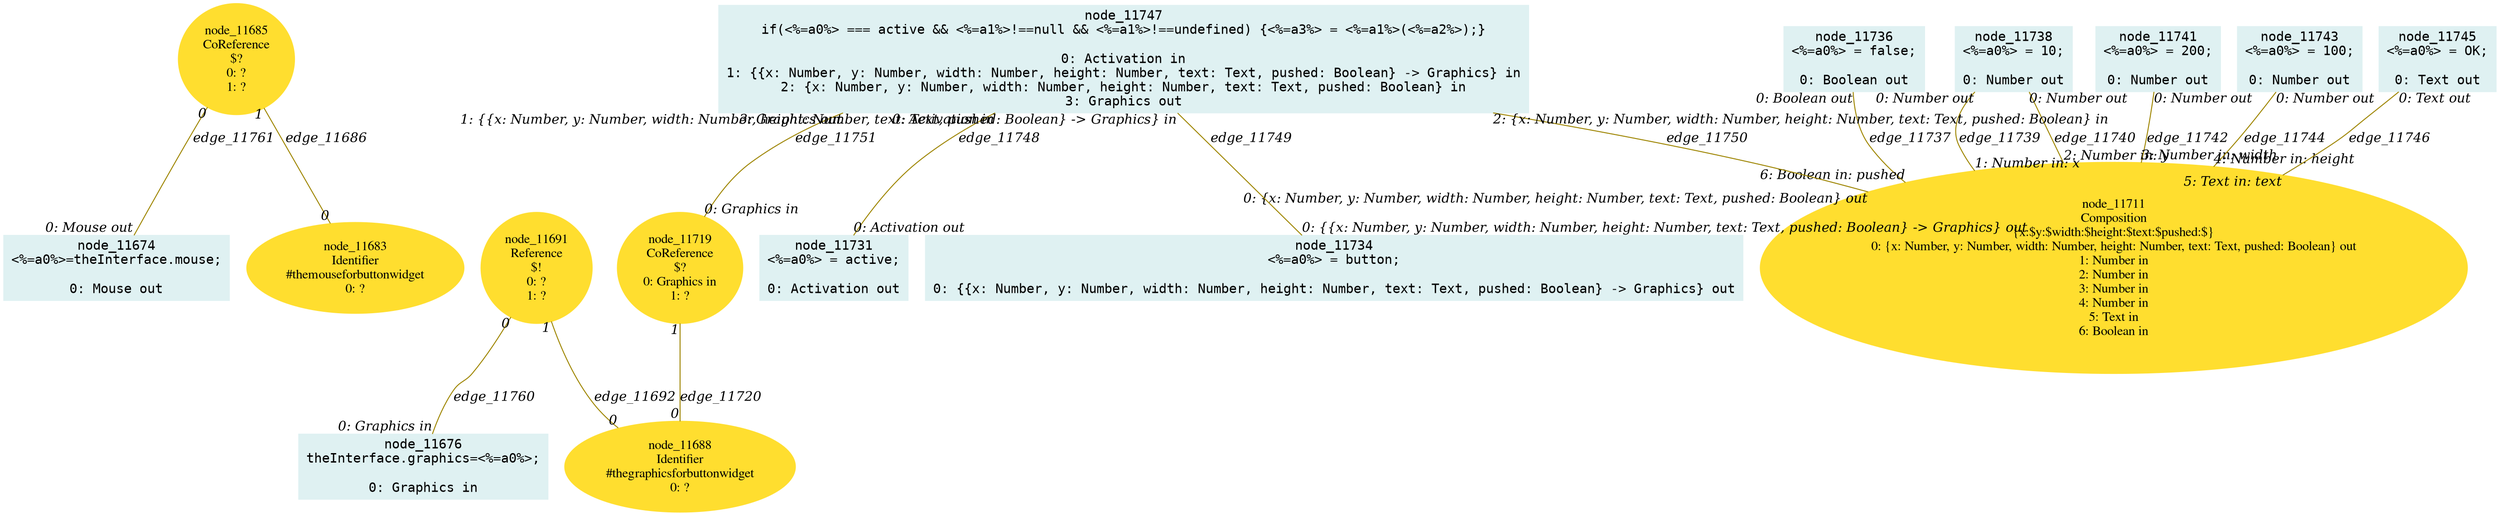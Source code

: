 digraph g{node_11674 [shape="box", style="filled", color="#dff1f2", fontname="Courier", label="node_11674
<%=a0%>=theInterface.mouse;

0: Mouse out" ]
node_11676 [shape="box", style="filled", color="#dff1f2", fontname="Courier", label="node_11676
theInterface.graphics=<%=a0%>;

0: Graphics in" ]
node_11683 [shape="ellipse", style="filled", color="#ffde2f", fontname="Times", label="node_11683
Identifier
#themouseforbuttonwidget
0: ?" ]
node_11685 [shape="ellipse", style="filled", color="#ffde2f", fontname="Times", label="node_11685
CoReference
$?
0: ?
1: ?" ]
node_11688 [shape="ellipse", style="filled", color="#ffde2f", fontname="Times", label="node_11688
Identifier
#thegraphicsforbuttonwidget
0: ?" ]
node_11691 [shape="ellipse", style="filled", color="#ffde2f", fontname="Times", label="node_11691
Reference
$!
0: ?
1: ?" ]
node_11711 [shape="ellipse", style="filled", color="#ffde2f", fontname="Times", label="node_11711
Composition
{x:$y:$width:$height:$text:$pushed:$}
0: {x: Number, y: Number, width: Number, height: Number, text: Text, pushed: Boolean} out
1: Number in
2: Number in
3: Number in
4: Number in
5: Text in
6: Boolean in" ]
node_11719 [shape="ellipse", style="filled", color="#ffde2f", fontname="Times", label="node_11719
CoReference
$?
0: Graphics in
1: ?" ]
node_11731 [shape="box", style="filled", color="#dff1f2", fontname="Courier", label="node_11731
<%=a0%> = active;

0: Activation out" ]
node_11734 [shape="box", style="filled", color="#dff1f2", fontname="Courier", label="node_11734
<%=a0%> = button;

0: {{x: Number, y: Number, width: Number, height: Number, text: Text, pushed: Boolean} -> Graphics} out" ]
node_11736 [shape="box", style="filled", color="#dff1f2", fontname="Courier", label="node_11736
<%=a0%> = false;

0: Boolean out" ]
node_11738 [shape="box", style="filled", color="#dff1f2", fontname="Courier", label="node_11738
<%=a0%> = 10;

0: Number out" ]
node_11741 [shape="box", style="filled", color="#dff1f2", fontname="Courier", label="node_11741
<%=a0%> = 200;

0: Number out" ]
node_11743 [shape="box", style="filled", color="#dff1f2", fontname="Courier", label="node_11743
<%=a0%> = 100;

0: Number out" ]
node_11745 [shape="box", style="filled", color="#dff1f2", fontname="Courier", label="node_11745
<%=a0%> = OK;

0: Text out" ]
node_11747 [shape="box", style="filled", color="#dff1f2", fontname="Courier", label="node_11747
if(<%=a0%> === active && <%=a1%>!==null && <%=a1%>!==undefined) {<%=a3%> = <%=a1%>(<%=a2%>);}

0: Activation in
1: {{x: Number, y: Number, width: Number, height: Number, text: Text, pushed: Boolean} -> Graphics} in
2: {x: Number, y: Number, width: Number, height: Number, text: Text, pushed: Boolean} in
3: Graphics out" ]
node_11685 -> node_11683 [dir=none, arrowHead=none, fontname="Times-Italic", arrowsize=1, color="#9d8400", label="edge_11686",  headlabel="0", taillabel="1" ]
node_11691 -> node_11688 [dir=none, arrowHead=none, fontname="Times-Italic", arrowsize=1, color="#9d8400", label="edge_11692",  headlabel="0", taillabel="1" ]
node_11719 -> node_11688 [dir=none, arrowHead=none, fontname="Times-Italic", arrowsize=1, color="#9d8400", label="edge_11720",  headlabel="0", taillabel="1" ]
node_11736 -> node_11711 [dir=none, arrowHead=none, fontname="Times-Italic", arrowsize=1, color="#9d8400", label="edge_11737",  headlabel="6: Boolean in: pushed", taillabel="0: Boolean out" ]
node_11738 -> node_11711 [dir=none, arrowHead=none, fontname="Times-Italic", arrowsize=1, color="#9d8400", label="edge_11739",  headlabel="1: Number in: x", taillabel="0: Number out" ]
node_11738 -> node_11711 [dir=none, arrowHead=none, fontname="Times-Italic", arrowsize=1, color="#9d8400", label="edge_11740",  headlabel="2: Number in: y", taillabel="0: Number out" ]
node_11741 -> node_11711 [dir=none, arrowHead=none, fontname="Times-Italic", arrowsize=1, color="#9d8400", label="edge_11742",  headlabel="3: Number in: width", taillabel="0: Number out" ]
node_11743 -> node_11711 [dir=none, arrowHead=none, fontname="Times-Italic", arrowsize=1, color="#9d8400", label="edge_11744",  headlabel="4: Number in: height", taillabel="0: Number out" ]
node_11745 -> node_11711 [dir=none, arrowHead=none, fontname="Times-Italic", arrowsize=1, color="#9d8400", label="edge_11746",  headlabel="5: Text in: text", taillabel="0: Text out" ]
node_11747 -> node_11731 [dir=none, arrowHead=none, fontname="Times-Italic", arrowsize=1, color="#9d8400", label="edge_11748",  headlabel="0: Activation out", taillabel="0: Activation in" ]
node_11747 -> node_11734 [dir=none, arrowHead=none, fontname="Times-Italic", arrowsize=1, color="#9d8400", label="edge_11749",  headlabel="0: {{x: Number, y: Number, width: Number, height: Number, text: Text, pushed: Boolean} -> Graphics} out", taillabel="1: {{x: Number, y: Number, width: Number, height: Number, text: Text, pushed: Boolean} -> Graphics} in" ]
node_11747 -> node_11711 [dir=none, arrowHead=none, fontname="Times-Italic", arrowsize=1, color="#9d8400", label="edge_11750",  headlabel="0: {x: Number, y: Number, width: Number, height: Number, text: Text, pushed: Boolean} out", taillabel="2: {x: Number, y: Number, width: Number, height: Number, text: Text, pushed: Boolean} in" ]
node_11747 -> node_11719 [dir=none, arrowHead=none, fontname="Times-Italic", arrowsize=1, color="#9d8400", label="edge_11751",  headlabel="0: Graphics in", taillabel="3: Graphics out" ]
node_11691 -> node_11676 [dir=none, arrowHead=none, fontname="Times-Italic", arrowsize=1, color="#9d8400", label="edge_11760",  headlabel="0: Graphics in", taillabel="0" ]
node_11685 -> node_11674 [dir=none, arrowHead=none, fontname="Times-Italic", arrowsize=1, color="#9d8400", label="edge_11761",  headlabel="0: Mouse out", taillabel="0" ]
}